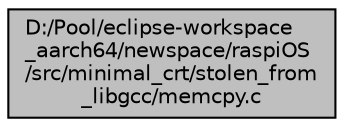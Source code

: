 digraph "D:/Pool/eclipse-workspace_aarch64/newspace/raspiOS/src/minimal_crt/stolen_from_libgcc/memcpy.c"
{
  edge [fontname="Helvetica",fontsize="10",labelfontname="Helvetica",labelfontsize="10"];
  node [fontname="Helvetica",fontsize="10",shape=record];
  Node3910 [label="D:/Pool/eclipse-workspace\l_aarch64/newspace/raspiOS\l/src/minimal_crt/stolen_from\l_libgcc/memcpy.c",height=0.2,width=0.4,color="black", fillcolor="grey75", style="filled", fontcolor="black"];
}
